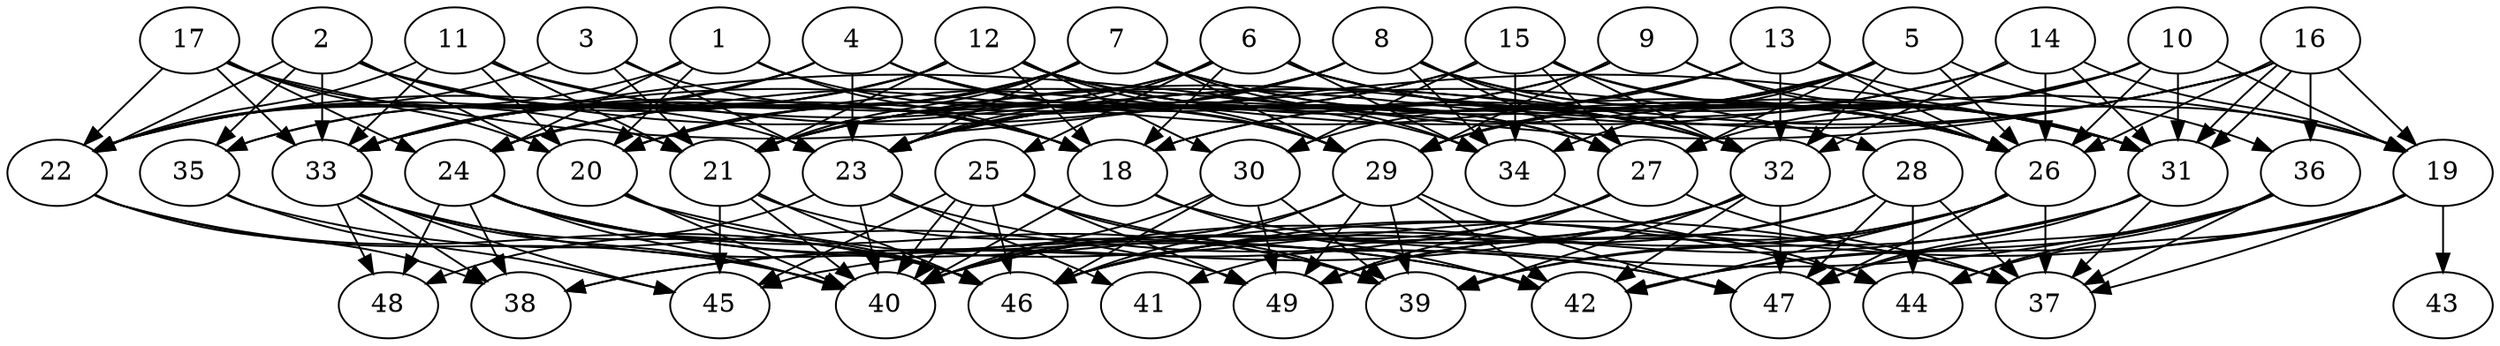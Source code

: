 // DAG (tier=3-complex, mode=compute, n=49, ccr=0.474, fat=0.722, density=0.673, regular=0.328, jump=0.201, mindata=1048576, maxdata=16777216)
// DAG automatically generated by daggen at Sun Aug 24 16:33:35 2025
// /home/ermia/Project/Environments/daggen/bin/daggen --dot --ccr 0.474 --fat 0.722 --regular 0.328 --density 0.673 --jump 0.201 --mindata 1048576 --maxdata 16777216 -n 49 
digraph G {
  1 [size="60256851323128312", alpha="0.15", expect_size="30128425661564156"]
  1 -> 18 [size ="1338548569505792"]
  1 -> 20 [size ="1338548569505792"]
  1 -> 22 [size ="1338548569505792"]
  1 -> 24 [size ="1338548569505792"]
  1 -> 29 [size ="1338548569505792"]
  2 [size="156253815387754752", alpha="0.10", expect_size="78126907693877376"]
  2 -> 18 [size ="103584175751168"]
  2 -> 20 [size ="103584175751168"]
  2 -> 22 [size ="103584175751168"]
  2 -> 23 [size ="103584175751168"]
  2 -> 32 [size ="103584175751168"]
  2 -> 33 [size ="103584175751168"]
  2 -> 35 [size ="103584175751168"]
  3 [size="91840311560486518784", alpha="0.17", expect_size="45920155780243259392"]
  3 -> 18 [size ="162846671372288"]
  3 -> 21 [size ="162846671372288"]
  3 -> 22 [size ="162846671372288"]
  3 -> 23 [size ="162846671372288"]
  4 [size="109795449296563856", alpha="0.11", expect_size="54897724648281928"]
  4 -> 22 [size ="2039619981934592"]
  4 -> 23 [size ="2039619981934592"]
  4 -> 27 [size ="2039619981934592"]
  4 -> 29 [size ="2039619981934592"]
  4 -> 33 [size ="2039619981934592"]
  4 -> 34 [size ="2039619981934592"]
  4 -> 35 [size ="2039619981934592"]
  5 [size="148416067496586208", alpha="0.03", expect_size="74208033748293104"]
  5 -> 18 [size ="279087511764992"]
  5 -> 24 [size ="279087511764992"]
  5 -> 26 [size ="279087511764992"]
  5 -> 27 [size ="279087511764992"]
  5 -> 29 [size ="279087511764992"]
  5 -> 32 [size ="279087511764992"]
  5 -> 34 [size ="279087511764992"]
  5 -> 36 [size ="279087511764992"]
  6 [size="2275632856854167552000", alpha="0.12", expect_size="1137816428427083776000"]
  6 -> 18 [size ="1384070198067200"]
  6 -> 19 [size ="1384070198067200"]
  6 -> 22 [size ="1384070198067200"]
  6 -> 23 [size ="1384070198067200"]
  6 -> 25 [size ="1384070198067200"]
  6 -> 26 [size ="1384070198067200"]
  6 -> 31 [size ="1384070198067200"]
  6 -> 33 [size ="1384070198067200"]
  6 -> 34 [size ="1384070198067200"]
  7 [size="31802466074902921216", alpha="0.11", expect_size="15901233037451460608"]
  7 -> 20 [size ="80302768652288"]
  7 -> 21 [size ="80302768652288"]
  7 -> 23 [size ="80302768652288"]
  7 -> 24 [size ="80302768652288"]
  7 -> 26 [size ="80302768652288"]
  7 -> 29 [size ="80302768652288"]
  7 -> 31 [size ="80302768652288"]
  7 -> 33 [size ="80302768652288"]
  7 -> 34 [size ="80302768652288"]
  8 [size="7089218661671501824", alpha="0.16", expect_size="3544609330835750912"]
  8 -> 23 [size ="29522665668608"]
  8 -> 24 [size ="29522665668608"]
  8 -> 26 [size ="29522665668608"]
  8 -> 27 [size ="29522665668608"]
  8 -> 31 [size ="29522665668608"]
  8 -> 32 [size ="29522665668608"]
  8 -> 33 [size ="29522665668608"]
  8 -> 34 [size ="29522665668608"]
  9 [size="1008305874775196288", alpha="0.17", expect_size="504152937387598144"]
  9 -> 21 [size ="1097655404986368"]
  9 -> 23 [size ="1097655404986368"]
  9 -> 26 [size ="1097655404986368"]
  9 -> 29 [size ="1097655404986368"]
  9 -> 31 [size ="1097655404986368"]
  10 [size="1163954765356838400", alpha="0.18", expect_size="581977382678419200"]
  10 -> 19 [size ="1109200478404608"]
  10 -> 21 [size ="1109200478404608"]
  10 -> 26 [size ="1109200478404608"]
  10 -> 27 [size ="1109200478404608"]
  10 -> 29 [size ="1109200478404608"]
  10 -> 31 [size ="1109200478404608"]
  11 [size="15355201366846736", alpha="0.05", expect_size="7677600683423368"]
  11 -> 18 [size ="245700180836352"]
  11 -> 20 [size ="245700180836352"]
  11 -> 21 [size ="245700180836352"]
  11 -> 22 [size ="245700180836352"]
  11 -> 28 [size ="245700180836352"]
  11 -> 33 [size ="245700180836352"]
  12 [size="806850874866400256", alpha="0.02", expect_size="403425437433200128"]
  12 -> 18 [size ="1457647509307392"]
  12 -> 21 [size ="1457647509307392"]
  12 -> 22 [size ="1457647509307392"]
  12 -> 26 [size ="1457647509307392"]
  12 -> 27 [size ="1457647509307392"]
  12 -> 29 [size ="1457647509307392"]
  12 -> 30 [size ="1457647509307392"]
  12 -> 32 [size ="1457647509307392"]
  12 -> 33 [size ="1457647509307392"]
  12 -> 35 [size ="1457647509307392"]
  13 [size="41340196767342128", alpha="0.18", expect_size="20670098383671064"]
  13 -> 19 [size ="79681072136192"]
  13 -> 23 [size ="79681072136192"]
  13 -> 26 [size ="79681072136192"]
  13 -> 30 [size ="79681072136192"]
  13 -> 32 [size ="79681072136192"]
  13 -> 33 [size ="79681072136192"]
  14 [size="2235478672326384418816", alpha="0.18", expect_size="1117739336163192209408"]
  14 -> 18 [size ="1367740396863488"]
  14 -> 19 [size ="1367740396863488"]
  14 -> 20 [size ="1367740396863488"]
  14 -> 26 [size ="1367740396863488"]
  14 -> 31 [size ="1367740396863488"]
  14 -> 32 [size ="1367740396863488"]
  15 [size="56312448353541040", alpha="0.02", expect_size="28156224176770520"]
  15 -> 20 [size ="23479118200832"]
  15 -> 21 [size ="23479118200832"]
  15 -> 26 [size ="23479118200832"]
  15 -> 27 [size ="23479118200832"]
  15 -> 30 [size ="23479118200832"]
  15 -> 31 [size ="23479118200832"]
  15 -> 32 [size ="23479118200832"]
  15 -> 34 [size ="23479118200832"]
  16 [size="5248127588118360064", alpha="0.12", expect_size="2624063794059180032"]
  16 -> 19 [size ="1881150586880000"]
  16 -> 21 [size ="1881150586880000"]
  16 -> 23 [size ="1881150586880000"]
  16 -> 26 [size ="1881150586880000"]
  16 -> 31 [size ="1881150586880000"]
  16 -> 31 [size ="1881150586880000"]
  16 -> 33 [size ="1881150586880000"]
  16 -> 36 [size ="1881150586880000"]
  17 [size="2036599246541262", alpha="0.16", expect_size="1018299623270631"]
  17 -> 20 [size ="59756760793088"]
  17 -> 21 [size ="59756760793088"]
  17 -> 22 [size ="59756760793088"]
  17 -> 24 [size ="59756760793088"]
  17 -> 31 [size ="59756760793088"]
  17 -> 33 [size ="59756760793088"]
  18 [size="1906919234437382144000", alpha="0.00", expect_size="953459617218691072000"]
  18 -> 37 [size ="1230206979276800"]
  18 -> 40 [size ="1230206979276800"]
  18 -> 42 [size ="1230206979276800"]
  19 [size="1977267121314625280", alpha="0.11", expect_size="988633560657312640"]
  19 -> 37 [size ="1301508771545088"]
  19 -> 42 [size ="1301508771545088"]
  19 -> 43 [size ="1301508771545088"]
  19 -> 44 [size ="1301508771545088"]
  19 -> 46 [size ="1301508771545088"]
  20 [size="698804871732767227904", alpha="0.13", expect_size="349402435866383613952"]
  20 -> 37 [size ="629980736258048"]
  20 -> 40 [size ="629980736258048"]
  20 -> 46 [size ="629980736258048"]
  21 [size="130235052074542304", alpha="0.17", expect_size="65117526037271152"]
  21 -> 39 [size ="54205205184512"]
  21 -> 40 [size ="54205205184512"]
  21 -> 45 [size ="54205205184512"]
  21 -> 46 [size ="54205205184512"]
  22 [size="5678302510914145", alpha="0.10", expect_size="2839151255457072"]
  22 -> 38 [size ="499818103308288"]
  22 -> 40 [size ="499818103308288"]
  22 -> 46 [size ="499818103308288"]
  23 [size="2004374574790735360", alpha="0.17", expect_size="1002187287395367680"]
  23 -> 40 [size ="2050622278860800"]
  23 -> 41 [size ="2050622278860800"]
  23 -> 47 [size ="2050622278860800"]
  23 -> 48 [size ="2050622278860800"]
  24 [size="107074407935719280", alpha="0.05", expect_size="53537203967859640"]
  24 -> 38 [size ="70791672627200"]
  24 -> 39 [size ="70791672627200"]
  24 -> 40 [size ="70791672627200"]
  24 -> 42 [size ="70791672627200"]
  24 -> 44 [size ="70791672627200"]
  24 -> 46 [size ="70791672627200"]
  24 -> 48 [size ="70791672627200"]
  25 [size="116531238884732048", alpha="0.13", expect_size="58265619442366024"]
  25 -> 39 [size ="2049048710217728"]
  25 -> 40 [size ="2049048710217728"]
  25 -> 40 [size ="2049048710217728"]
  25 -> 45 [size ="2049048710217728"]
  25 -> 46 [size ="2049048710217728"]
  25 -> 47 [size ="2049048710217728"]
  25 -> 49 [size ="2049048710217728"]
  26 [size="2234212058020580096", alpha="0.08", expect_size="1117106029010290048"]
  26 -> 37 [size ="999029265661952"]
  26 -> 39 [size ="999029265661952"]
  26 -> 42 [size ="999029265661952"]
  26 -> 46 [size ="999029265661952"]
  26 -> 47 [size ="999029265661952"]
  26 -> 49 [size ="999029265661952"]
  27 [size="35217367746660532224", alpha="0.13", expect_size="17608683873330266112"]
  27 -> 37 [size ="85953041399808"]
  27 -> 38 [size ="85953041399808"]
  27 -> 46 [size ="85953041399808"]
  27 -> 49 [size ="85953041399808"]
  28 [size="3846850725262964736", alpha="0.01", expect_size="1923425362631482368"]
  28 -> 37 [size ="2041451642880000"]
  28 -> 44 [size ="2041451642880000"]
  28 -> 46 [size ="2041451642880000"]
  28 -> 47 [size ="2041451642880000"]
  28 -> 49 [size ="2041451642880000"]
  29 [size="25320036265493040", alpha="0.17", expect_size="12660018132746520"]
  29 -> 39 [size ="476399919955968"]
  29 -> 40 [size ="476399919955968"]
  29 -> 42 [size ="476399919955968"]
  29 -> 46 [size ="476399919955968"]
  29 -> 47 [size ="476399919955968"]
  29 -> 49 [size ="476399919955968"]
  30 [size="3752410721197333504", alpha="0.16", expect_size="1876205360598666752"]
  30 -> 39 [size ="1722351016214528"]
  30 -> 40 [size ="1722351016214528"]
  30 -> 46 [size ="1722351016214528"]
  30 -> 49 [size ="1722351016214528"]
  31 [size="3471683205722718339072", alpha="0.00", expect_size="1735841602861359169536"]
  31 -> 37 [size ="1834214177636352"]
  31 -> 39 [size ="1834214177636352"]
  31 -> 40 [size ="1834214177636352"]
  31 -> 47 [size ="1834214177636352"]
  32 [size="291891148913179584", alpha="0.07", expect_size="145945574456589792"]
  32 -> 38 [size ="429686723182592"]
  32 -> 39 [size ="429686723182592"]
  32 -> 40 [size ="429686723182592"]
  32 -> 41 [size ="429686723182592"]
  32 -> 42 [size ="429686723182592"]
  32 -> 47 [size ="429686723182592"]
  33 [size="51244379597202840", alpha="0.13", expect_size="25622189798601420"]
  33 -> 38 [size ="2233968191602688"]
  33 -> 40 [size ="2233968191602688"]
  33 -> 42 [size ="2233968191602688"]
  33 -> 45 [size ="2233968191602688"]
  33 -> 46 [size ="2233968191602688"]
  33 -> 48 [size ="2233968191602688"]
  34 [size="102052394672454032", alpha="0.02", expect_size="51026197336227016"]
  34 -> 44 [size ="2154468640555008"]
  35 [size="58002994261947384", alpha="0.11", expect_size="29001497130973692"]
  35 -> 45 [size ="946282302537728"]
  35 -> 49 [size ="946282302537728"]
  36 [size="6368351493830845", alpha="0.19", expect_size="3184175746915422"]
  36 -> 37 [size ="662521933463552"]
  36 -> 42 [size ="662521933463552"]
  36 -> 44 [size ="662521933463552"]
  36 -> 45 [size ="662521933463552"]
  36 -> 47 [size ="662521933463552"]
  37 [size="60889309936019040", alpha="0.14", expect_size="30444654968009520"]
  38 [size="79892806041688080384", alpha="0.02", expect_size="39946403020844040192"]
  39 [size="20556110738135132", alpha="0.09", expect_size="10278055369067566"]
  40 [size="8446520042040709", alpha="0.06", expect_size="4223260021020354"]
  41 [size="1353357047238326484992", alpha="0.12", expect_size="676678523619163242496"]
  42 [size="43427043186243000", alpha="0.03", expect_size="21713521593121500"]
  43 [size="3896432379899372634112", alpha="0.09", expect_size="1948216189949686317056"]
  44 [size="779370736398916124672", alpha="0.07", expect_size="389685368199458062336"]
  45 [size="3268021055695578202112", alpha="0.02", expect_size="1634010527847789101056"]
  46 [size="11351032015871592", alpha="0.07", expect_size="5675516007935796"]
  47 [size="1655212178384657920", alpha="0.02", expect_size="827606089192328960"]
  48 [size="1612241566753540276224", alpha="0.06", expect_size="806120783376770138112"]
  49 [size="13422423562225540", alpha="0.19", expect_size="6711211781112770"]
}